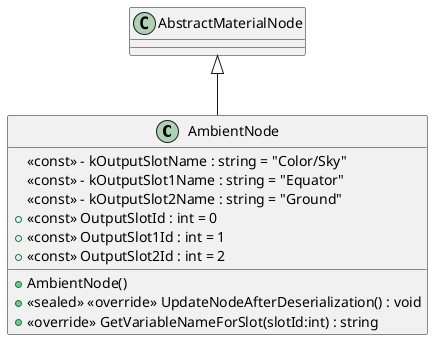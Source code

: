 @startuml
class AmbientNode {
    <<const>> - kOutputSlotName : string = "Color/Sky"
    <<const>> - kOutputSlot1Name : string = "Equator"
    <<const>> - kOutputSlot2Name : string = "Ground"
    + <<const>> OutputSlotId : int = 0
    + <<const>> OutputSlot1Id : int = 1
    + <<const>> OutputSlot2Id : int = 2
    + AmbientNode()
    + <<sealed>> <<override>> UpdateNodeAfterDeserialization() : void
    + <<override>> GetVariableNameForSlot(slotId:int) : string
}
AbstractMaterialNode <|-- AmbientNode
@enduml
